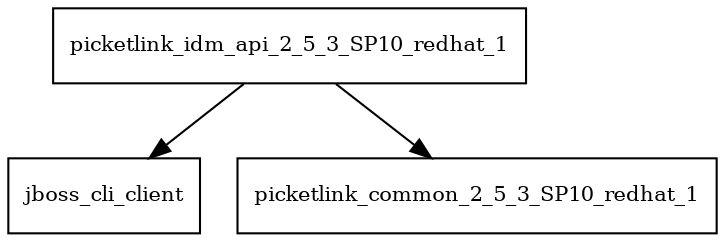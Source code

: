 digraph picketlink_idm_api_2_5_3_SP10_redhat_1_dependencies {
  node [shape = box, fontsize=10.0];
  picketlink_idm_api_2_5_3_SP10_redhat_1 -> jboss_cli_client;
  picketlink_idm_api_2_5_3_SP10_redhat_1 -> picketlink_common_2_5_3_SP10_redhat_1;
}
